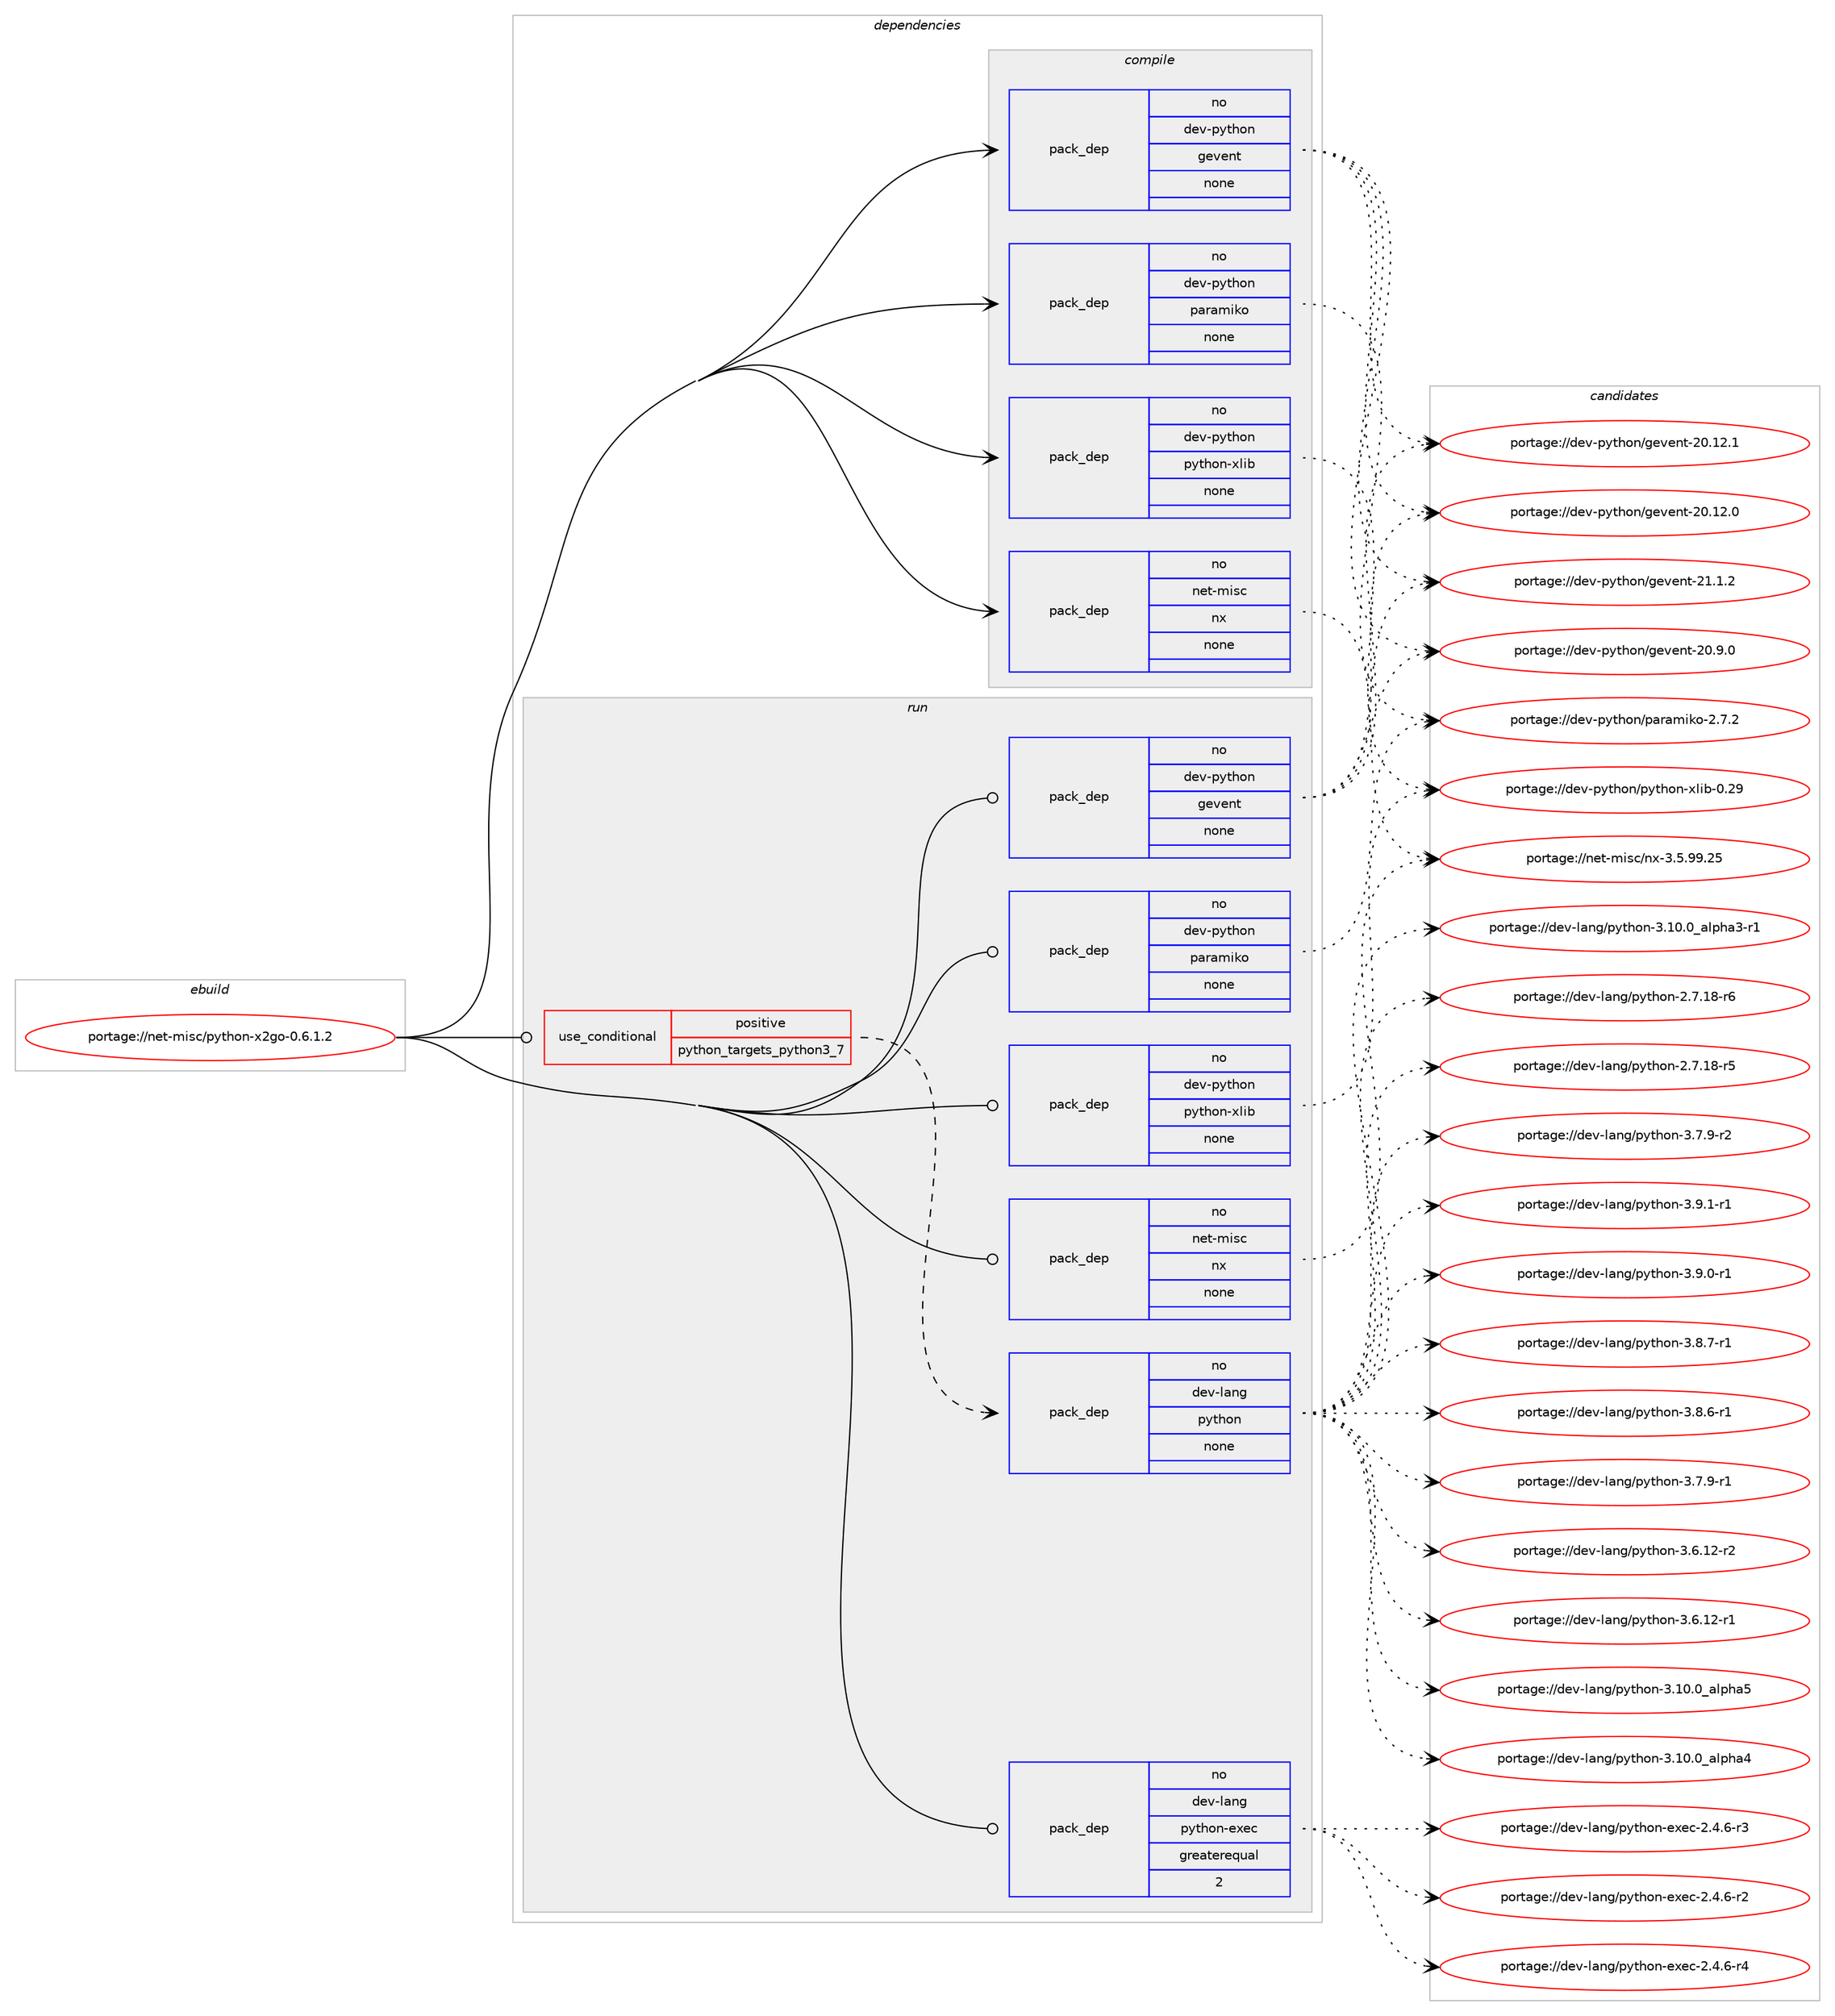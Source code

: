 digraph prolog {

# *************
# Graph options
# *************

newrank=true;
concentrate=true;
compound=true;
graph [rankdir=LR,fontname=Helvetica,fontsize=10,ranksep=1.5];#, ranksep=2.5, nodesep=0.2];
edge  [arrowhead=vee];
node  [fontname=Helvetica,fontsize=10];

# **********
# The ebuild
# **********

subgraph cluster_leftcol {
color=gray;
rank=same;
label=<<i>ebuild</i>>;
id [label="portage://net-misc/python-x2go-0.6.1.2", color=red, width=4, href="../net-misc/python-x2go-0.6.1.2.svg"];
}

# ****************
# The dependencies
# ****************

subgraph cluster_midcol {
color=gray;
label=<<i>dependencies</i>>;
subgraph cluster_compile {
fillcolor="#eeeeee";
style=filled;
label=<<i>compile</i>>;
subgraph pack16246 {
dependency23692 [label=<<TABLE BORDER="0" CELLBORDER="1" CELLSPACING="0" CELLPADDING="4" WIDTH="220"><TR><TD ROWSPAN="6" CELLPADDING="30">pack_dep</TD></TR><TR><TD WIDTH="110">no</TD></TR><TR><TD>dev-python</TD></TR><TR><TD>gevent</TD></TR><TR><TD>none</TD></TR><TR><TD></TD></TR></TABLE>>, shape=none, color=blue];
}
id:e -> dependency23692:w [weight=20,style="solid",arrowhead="vee"];
subgraph pack16247 {
dependency23693 [label=<<TABLE BORDER="0" CELLBORDER="1" CELLSPACING="0" CELLPADDING="4" WIDTH="220"><TR><TD ROWSPAN="6" CELLPADDING="30">pack_dep</TD></TR><TR><TD WIDTH="110">no</TD></TR><TR><TD>dev-python</TD></TR><TR><TD>paramiko</TD></TR><TR><TD>none</TD></TR><TR><TD></TD></TR></TABLE>>, shape=none, color=blue];
}
id:e -> dependency23693:w [weight=20,style="solid",arrowhead="vee"];
subgraph pack16248 {
dependency23694 [label=<<TABLE BORDER="0" CELLBORDER="1" CELLSPACING="0" CELLPADDING="4" WIDTH="220"><TR><TD ROWSPAN="6" CELLPADDING="30">pack_dep</TD></TR><TR><TD WIDTH="110">no</TD></TR><TR><TD>dev-python</TD></TR><TR><TD>python-xlib</TD></TR><TR><TD>none</TD></TR><TR><TD></TD></TR></TABLE>>, shape=none, color=blue];
}
id:e -> dependency23694:w [weight=20,style="solid",arrowhead="vee"];
subgraph pack16249 {
dependency23695 [label=<<TABLE BORDER="0" CELLBORDER="1" CELLSPACING="0" CELLPADDING="4" WIDTH="220"><TR><TD ROWSPAN="6" CELLPADDING="30">pack_dep</TD></TR><TR><TD WIDTH="110">no</TD></TR><TR><TD>net-misc</TD></TR><TR><TD>nx</TD></TR><TR><TD>none</TD></TR><TR><TD></TD></TR></TABLE>>, shape=none, color=blue];
}
id:e -> dependency23695:w [weight=20,style="solid",arrowhead="vee"];
}
subgraph cluster_compileandrun {
fillcolor="#eeeeee";
style=filled;
label=<<i>compile and run</i>>;
}
subgraph cluster_run {
fillcolor="#eeeeee";
style=filled;
label=<<i>run</i>>;
subgraph cond7259 {
dependency23696 [label=<<TABLE BORDER="0" CELLBORDER="1" CELLSPACING="0" CELLPADDING="4"><TR><TD ROWSPAN="3" CELLPADDING="10">use_conditional</TD></TR><TR><TD>positive</TD></TR><TR><TD>python_targets_python3_7</TD></TR></TABLE>>, shape=none, color=red];
subgraph pack16250 {
dependency23697 [label=<<TABLE BORDER="0" CELLBORDER="1" CELLSPACING="0" CELLPADDING="4" WIDTH="220"><TR><TD ROWSPAN="6" CELLPADDING="30">pack_dep</TD></TR><TR><TD WIDTH="110">no</TD></TR><TR><TD>dev-lang</TD></TR><TR><TD>python</TD></TR><TR><TD>none</TD></TR><TR><TD></TD></TR></TABLE>>, shape=none, color=blue];
}
dependency23696:e -> dependency23697:w [weight=20,style="dashed",arrowhead="vee"];
}
id:e -> dependency23696:w [weight=20,style="solid",arrowhead="odot"];
subgraph pack16251 {
dependency23698 [label=<<TABLE BORDER="0" CELLBORDER="1" CELLSPACING="0" CELLPADDING="4" WIDTH="220"><TR><TD ROWSPAN="6" CELLPADDING="30">pack_dep</TD></TR><TR><TD WIDTH="110">no</TD></TR><TR><TD>dev-lang</TD></TR><TR><TD>python-exec</TD></TR><TR><TD>greaterequal</TD></TR><TR><TD>2</TD></TR></TABLE>>, shape=none, color=blue];
}
id:e -> dependency23698:w [weight=20,style="solid",arrowhead="odot"];
subgraph pack16252 {
dependency23699 [label=<<TABLE BORDER="0" CELLBORDER="1" CELLSPACING="0" CELLPADDING="4" WIDTH="220"><TR><TD ROWSPAN="6" CELLPADDING="30">pack_dep</TD></TR><TR><TD WIDTH="110">no</TD></TR><TR><TD>dev-python</TD></TR><TR><TD>gevent</TD></TR><TR><TD>none</TD></TR><TR><TD></TD></TR></TABLE>>, shape=none, color=blue];
}
id:e -> dependency23699:w [weight=20,style="solid",arrowhead="odot"];
subgraph pack16253 {
dependency23700 [label=<<TABLE BORDER="0" CELLBORDER="1" CELLSPACING="0" CELLPADDING="4" WIDTH="220"><TR><TD ROWSPAN="6" CELLPADDING="30">pack_dep</TD></TR><TR><TD WIDTH="110">no</TD></TR><TR><TD>dev-python</TD></TR><TR><TD>paramiko</TD></TR><TR><TD>none</TD></TR><TR><TD></TD></TR></TABLE>>, shape=none, color=blue];
}
id:e -> dependency23700:w [weight=20,style="solid",arrowhead="odot"];
subgraph pack16254 {
dependency23701 [label=<<TABLE BORDER="0" CELLBORDER="1" CELLSPACING="0" CELLPADDING="4" WIDTH="220"><TR><TD ROWSPAN="6" CELLPADDING="30">pack_dep</TD></TR><TR><TD WIDTH="110">no</TD></TR><TR><TD>dev-python</TD></TR><TR><TD>python-xlib</TD></TR><TR><TD>none</TD></TR><TR><TD></TD></TR></TABLE>>, shape=none, color=blue];
}
id:e -> dependency23701:w [weight=20,style="solid",arrowhead="odot"];
subgraph pack16255 {
dependency23702 [label=<<TABLE BORDER="0" CELLBORDER="1" CELLSPACING="0" CELLPADDING="4" WIDTH="220"><TR><TD ROWSPAN="6" CELLPADDING="30">pack_dep</TD></TR><TR><TD WIDTH="110">no</TD></TR><TR><TD>net-misc</TD></TR><TR><TD>nx</TD></TR><TR><TD>none</TD></TR><TR><TD></TD></TR></TABLE>>, shape=none, color=blue];
}
id:e -> dependency23702:w [weight=20,style="solid",arrowhead="odot"];
}
}

# **************
# The candidates
# **************

subgraph cluster_choices {
rank=same;
color=gray;
label=<<i>candidates</i>>;

subgraph choice16246 {
color=black;
nodesep=1;
choice100101118451121211161041111104710310111810111011645504946494650 [label="portage://dev-python/gevent-21.1.2", color=red, width=4,href="../dev-python/gevent-21.1.2.svg"];
choice100101118451121211161041111104710310111810111011645504846574648 [label="portage://dev-python/gevent-20.9.0", color=red, width=4,href="../dev-python/gevent-20.9.0.svg"];
choice10010111845112121116104111110471031011181011101164550484649504649 [label="portage://dev-python/gevent-20.12.1", color=red, width=4,href="../dev-python/gevent-20.12.1.svg"];
choice10010111845112121116104111110471031011181011101164550484649504648 [label="portage://dev-python/gevent-20.12.0", color=red, width=4,href="../dev-python/gevent-20.12.0.svg"];
dependency23692:e -> choice100101118451121211161041111104710310111810111011645504946494650:w [style=dotted,weight="100"];
dependency23692:e -> choice100101118451121211161041111104710310111810111011645504846574648:w [style=dotted,weight="100"];
dependency23692:e -> choice10010111845112121116104111110471031011181011101164550484649504649:w [style=dotted,weight="100"];
dependency23692:e -> choice10010111845112121116104111110471031011181011101164550484649504648:w [style=dotted,weight="100"];
}
subgraph choice16247 {
color=black;
nodesep=1;
choice10010111845112121116104111110471129711497109105107111455046554650 [label="portage://dev-python/paramiko-2.7.2", color=red, width=4,href="../dev-python/paramiko-2.7.2.svg"];
dependency23693:e -> choice10010111845112121116104111110471129711497109105107111455046554650:w [style=dotted,weight="100"];
}
subgraph choice16248 {
color=black;
nodesep=1;
choice100101118451121211161041111104711212111610411111045120108105984548465057 [label="portage://dev-python/python-xlib-0.29", color=red, width=4,href="../dev-python/python-xlib-0.29.svg"];
dependency23694:e -> choice100101118451121211161041111104711212111610411111045120108105984548465057:w [style=dotted,weight="100"];
}
subgraph choice16249 {
color=black;
nodesep=1;
choice11010111645109105115994711012045514653465757465053 [label="portage://net-misc/nx-3.5.99.25", color=red, width=4,href="../net-misc/nx-3.5.99.25.svg"];
dependency23695:e -> choice11010111645109105115994711012045514653465757465053:w [style=dotted,weight="100"];
}
subgraph choice16250 {
color=black;
nodesep=1;
choice1001011184510897110103471121211161041111104551465746494511449 [label="portage://dev-lang/python-3.9.1-r1", color=red, width=4,href="../dev-lang/python-3.9.1-r1.svg"];
choice1001011184510897110103471121211161041111104551465746484511449 [label="portage://dev-lang/python-3.9.0-r1", color=red, width=4,href="../dev-lang/python-3.9.0-r1.svg"];
choice1001011184510897110103471121211161041111104551465646554511449 [label="portage://dev-lang/python-3.8.7-r1", color=red, width=4,href="../dev-lang/python-3.8.7-r1.svg"];
choice1001011184510897110103471121211161041111104551465646544511449 [label="portage://dev-lang/python-3.8.6-r1", color=red, width=4,href="../dev-lang/python-3.8.6-r1.svg"];
choice1001011184510897110103471121211161041111104551465546574511450 [label="portage://dev-lang/python-3.7.9-r2", color=red, width=4,href="../dev-lang/python-3.7.9-r2.svg"];
choice1001011184510897110103471121211161041111104551465546574511449 [label="portage://dev-lang/python-3.7.9-r1", color=red, width=4,href="../dev-lang/python-3.7.9-r1.svg"];
choice100101118451089711010347112121116104111110455146544649504511450 [label="portage://dev-lang/python-3.6.12-r2", color=red, width=4,href="../dev-lang/python-3.6.12-r2.svg"];
choice100101118451089711010347112121116104111110455146544649504511449 [label="portage://dev-lang/python-3.6.12-r1", color=red, width=4,href="../dev-lang/python-3.6.12-r1.svg"];
choice1001011184510897110103471121211161041111104551464948464895971081121049753 [label="portage://dev-lang/python-3.10.0_alpha5", color=red, width=4,href="../dev-lang/python-3.10.0_alpha5.svg"];
choice1001011184510897110103471121211161041111104551464948464895971081121049752 [label="portage://dev-lang/python-3.10.0_alpha4", color=red, width=4,href="../dev-lang/python-3.10.0_alpha4.svg"];
choice10010111845108971101034711212111610411111045514649484648959710811210497514511449 [label="portage://dev-lang/python-3.10.0_alpha3-r1", color=red, width=4,href="../dev-lang/python-3.10.0_alpha3-r1.svg"];
choice100101118451089711010347112121116104111110455046554649564511454 [label="portage://dev-lang/python-2.7.18-r6", color=red, width=4,href="../dev-lang/python-2.7.18-r6.svg"];
choice100101118451089711010347112121116104111110455046554649564511453 [label="portage://dev-lang/python-2.7.18-r5", color=red, width=4,href="../dev-lang/python-2.7.18-r5.svg"];
dependency23697:e -> choice1001011184510897110103471121211161041111104551465746494511449:w [style=dotted,weight="100"];
dependency23697:e -> choice1001011184510897110103471121211161041111104551465746484511449:w [style=dotted,weight="100"];
dependency23697:e -> choice1001011184510897110103471121211161041111104551465646554511449:w [style=dotted,weight="100"];
dependency23697:e -> choice1001011184510897110103471121211161041111104551465646544511449:w [style=dotted,weight="100"];
dependency23697:e -> choice1001011184510897110103471121211161041111104551465546574511450:w [style=dotted,weight="100"];
dependency23697:e -> choice1001011184510897110103471121211161041111104551465546574511449:w [style=dotted,weight="100"];
dependency23697:e -> choice100101118451089711010347112121116104111110455146544649504511450:w [style=dotted,weight="100"];
dependency23697:e -> choice100101118451089711010347112121116104111110455146544649504511449:w [style=dotted,weight="100"];
dependency23697:e -> choice1001011184510897110103471121211161041111104551464948464895971081121049753:w [style=dotted,weight="100"];
dependency23697:e -> choice1001011184510897110103471121211161041111104551464948464895971081121049752:w [style=dotted,weight="100"];
dependency23697:e -> choice10010111845108971101034711212111610411111045514649484648959710811210497514511449:w [style=dotted,weight="100"];
dependency23697:e -> choice100101118451089711010347112121116104111110455046554649564511454:w [style=dotted,weight="100"];
dependency23697:e -> choice100101118451089711010347112121116104111110455046554649564511453:w [style=dotted,weight="100"];
}
subgraph choice16251 {
color=black;
nodesep=1;
choice10010111845108971101034711212111610411111045101120101994550465246544511452 [label="portage://dev-lang/python-exec-2.4.6-r4", color=red, width=4,href="../dev-lang/python-exec-2.4.6-r4.svg"];
choice10010111845108971101034711212111610411111045101120101994550465246544511451 [label="portage://dev-lang/python-exec-2.4.6-r3", color=red, width=4,href="../dev-lang/python-exec-2.4.6-r3.svg"];
choice10010111845108971101034711212111610411111045101120101994550465246544511450 [label="portage://dev-lang/python-exec-2.4.6-r2", color=red, width=4,href="../dev-lang/python-exec-2.4.6-r2.svg"];
dependency23698:e -> choice10010111845108971101034711212111610411111045101120101994550465246544511452:w [style=dotted,weight="100"];
dependency23698:e -> choice10010111845108971101034711212111610411111045101120101994550465246544511451:w [style=dotted,weight="100"];
dependency23698:e -> choice10010111845108971101034711212111610411111045101120101994550465246544511450:w [style=dotted,weight="100"];
}
subgraph choice16252 {
color=black;
nodesep=1;
choice100101118451121211161041111104710310111810111011645504946494650 [label="portage://dev-python/gevent-21.1.2", color=red, width=4,href="../dev-python/gevent-21.1.2.svg"];
choice100101118451121211161041111104710310111810111011645504846574648 [label="portage://dev-python/gevent-20.9.0", color=red, width=4,href="../dev-python/gevent-20.9.0.svg"];
choice10010111845112121116104111110471031011181011101164550484649504649 [label="portage://dev-python/gevent-20.12.1", color=red, width=4,href="../dev-python/gevent-20.12.1.svg"];
choice10010111845112121116104111110471031011181011101164550484649504648 [label="portage://dev-python/gevent-20.12.0", color=red, width=4,href="../dev-python/gevent-20.12.0.svg"];
dependency23699:e -> choice100101118451121211161041111104710310111810111011645504946494650:w [style=dotted,weight="100"];
dependency23699:e -> choice100101118451121211161041111104710310111810111011645504846574648:w [style=dotted,weight="100"];
dependency23699:e -> choice10010111845112121116104111110471031011181011101164550484649504649:w [style=dotted,weight="100"];
dependency23699:e -> choice10010111845112121116104111110471031011181011101164550484649504648:w [style=dotted,weight="100"];
}
subgraph choice16253 {
color=black;
nodesep=1;
choice10010111845112121116104111110471129711497109105107111455046554650 [label="portage://dev-python/paramiko-2.7.2", color=red, width=4,href="../dev-python/paramiko-2.7.2.svg"];
dependency23700:e -> choice10010111845112121116104111110471129711497109105107111455046554650:w [style=dotted,weight="100"];
}
subgraph choice16254 {
color=black;
nodesep=1;
choice100101118451121211161041111104711212111610411111045120108105984548465057 [label="portage://dev-python/python-xlib-0.29", color=red, width=4,href="../dev-python/python-xlib-0.29.svg"];
dependency23701:e -> choice100101118451121211161041111104711212111610411111045120108105984548465057:w [style=dotted,weight="100"];
}
subgraph choice16255 {
color=black;
nodesep=1;
choice11010111645109105115994711012045514653465757465053 [label="portage://net-misc/nx-3.5.99.25", color=red, width=4,href="../net-misc/nx-3.5.99.25.svg"];
dependency23702:e -> choice11010111645109105115994711012045514653465757465053:w [style=dotted,weight="100"];
}
}

}

